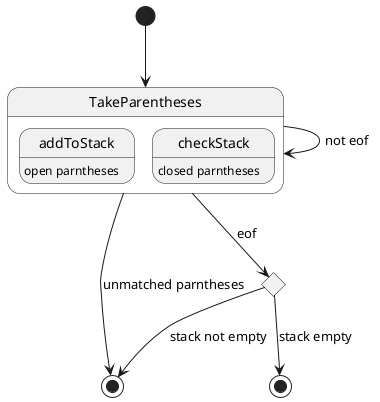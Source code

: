 @startuml parentheses validation
[*] --> TakeParentheses
state failure <<end>>
state TakeParentheses{
    
    addToStack: open parntheses
    checkStack: closed parntheses
}
state endOfString <<choice>>

TakeParentheses --> TakeParentheses : not eof
TakeParentheses --> endOfString : eof
TakeParentheses --> failure : unmatched parntheses
endOfString --> [*] :stack empty
endOfString --> failure : stack not empty
@enduml